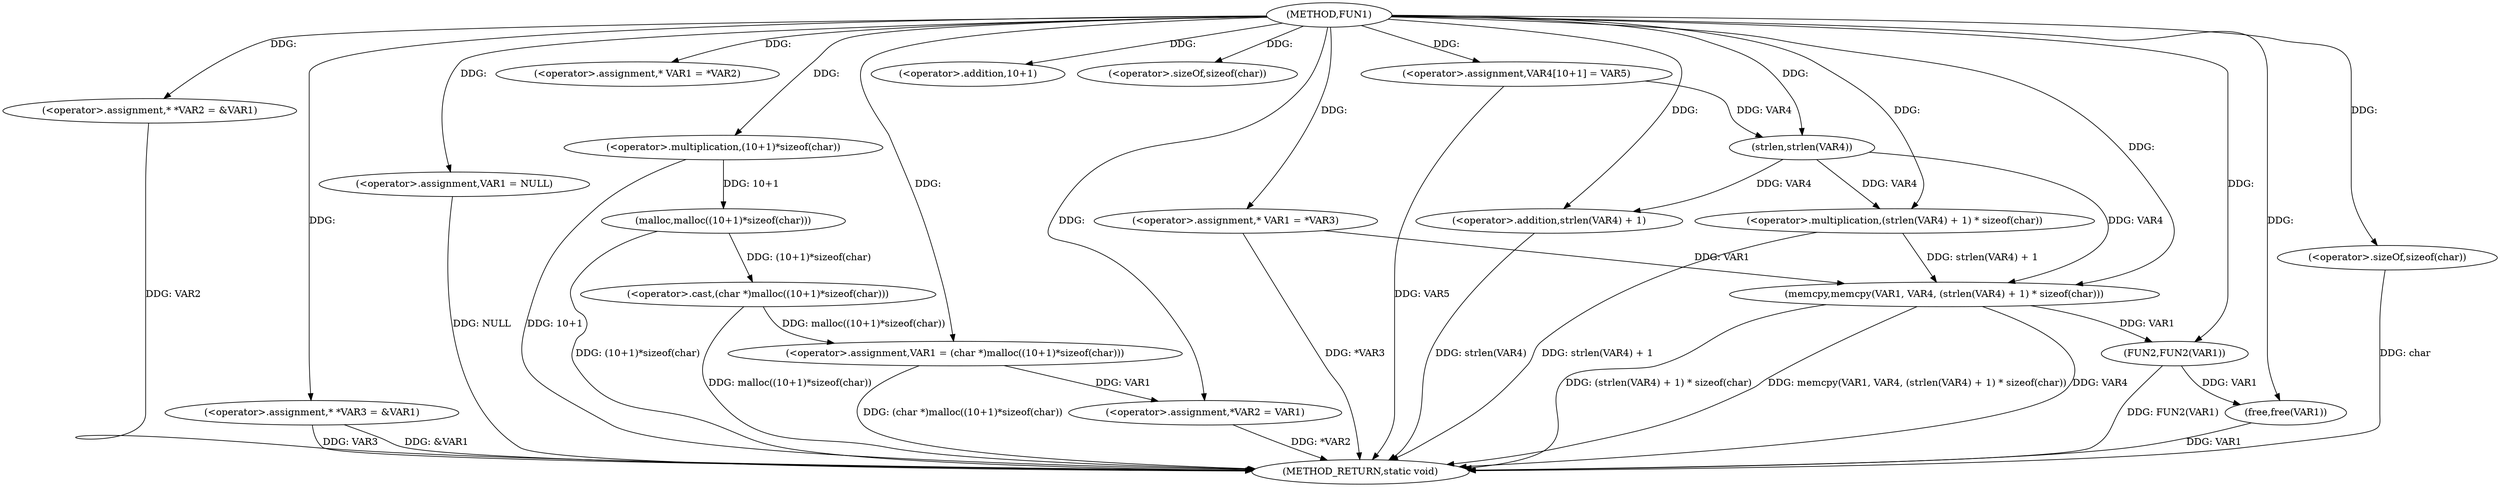 digraph FUN1 {  
"1000100" [label = "(METHOD,FUN1)" ]
"1000162" [label = "(METHOD_RETURN,static void)" ]
"1000104" [label = "(<operator>.assignment,* *VAR2 = &VAR1)" ]
"1000109" [label = "(<operator>.assignment,* *VAR3 = &VAR1)" ]
"1000113" [label = "(<operator>.assignment,VAR1 = NULL)" ]
"1000118" [label = "(<operator>.assignment,* VAR1 = *VAR2)" ]
"1000122" [label = "(<operator>.assignment,VAR1 = (char *)malloc((10+1)*sizeof(char)))" ]
"1000124" [label = "(<operator>.cast,(char *)malloc((10+1)*sizeof(char)))" ]
"1000126" [label = "(malloc,malloc((10+1)*sizeof(char)))" ]
"1000127" [label = "(<operator>.multiplication,(10+1)*sizeof(char))" ]
"1000128" [label = "(<operator>.addition,10+1)" ]
"1000131" [label = "(<operator>.sizeOf,sizeof(char))" ]
"1000133" [label = "(<operator>.assignment,*VAR2 = VAR1)" ]
"1000139" [label = "(<operator>.assignment,* VAR1 = *VAR3)" ]
"1000145" [label = "(<operator>.assignment,VAR4[10+1] = VAR5)" ]
"1000148" [label = "(memcpy,memcpy(VAR1, VAR4, (strlen(VAR4) + 1) * sizeof(char)))" ]
"1000151" [label = "(<operator>.multiplication,(strlen(VAR4) + 1) * sizeof(char))" ]
"1000152" [label = "(<operator>.addition,strlen(VAR4) + 1)" ]
"1000153" [label = "(strlen,strlen(VAR4))" ]
"1000156" [label = "(<operator>.sizeOf,sizeof(char))" ]
"1000158" [label = "(FUN2,FUN2(VAR1))" ]
"1000160" [label = "(free,free(VAR1))" ]
  "1000124" -> "1000162"  [ label = "DDG: malloc((10+1)*sizeof(char))"] 
  "1000148" -> "1000162"  [ label = "DDG: (strlen(VAR4) + 1) * sizeof(char)"] 
  "1000156" -> "1000162"  [ label = "DDG: char"] 
  "1000104" -> "1000162"  [ label = "DDG: VAR2"] 
  "1000151" -> "1000162"  [ label = "DDG: strlen(VAR4) + 1"] 
  "1000113" -> "1000162"  [ label = "DDG: NULL"] 
  "1000148" -> "1000162"  [ label = "DDG: memcpy(VAR1, VAR4, (strlen(VAR4) + 1) * sizeof(char))"] 
  "1000148" -> "1000162"  [ label = "DDG: VAR4"] 
  "1000122" -> "1000162"  [ label = "DDG: (char *)malloc((10+1)*sizeof(char))"] 
  "1000139" -> "1000162"  [ label = "DDG: *VAR3"] 
  "1000158" -> "1000162"  [ label = "DDG: FUN2(VAR1)"] 
  "1000133" -> "1000162"  [ label = "DDG: *VAR2"] 
  "1000126" -> "1000162"  [ label = "DDG: (10+1)*sizeof(char)"] 
  "1000152" -> "1000162"  [ label = "DDG: strlen(VAR4)"] 
  "1000109" -> "1000162"  [ label = "DDG: VAR3"] 
  "1000127" -> "1000162"  [ label = "DDG: 10+1"] 
  "1000145" -> "1000162"  [ label = "DDG: VAR5"] 
  "1000109" -> "1000162"  [ label = "DDG: &VAR1"] 
  "1000160" -> "1000162"  [ label = "DDG: VAR1"] 
  "1000100" -> "1000104"  [ label = "DDG: "] 
  "1000100" -> "1000109"  [ label = "DDG: "] 
  "1000100" -> "1000113"  [ label = "DDG: "] 
  "1000100" -> "1000118"  [ label = "DDG: "] 
  "1000124" -> "1000122"  [ label = "DDG: malloc((10+1)*sizeof(char))"] 
  "1000100" -> "1000122"  [ label = "DDG: "] 
  "1000126" -> "1000124"  [ label = "DDG: (10+1)*sizeof(char)"] 
  "1000127" -> "1000126"  [ label = "DDG: 10+1"] 
  "1000100" -> "1000127"  [ label = "DDG: "] 
  "1000100" -> "1000128"  [ label = "DDG: "] 
  "1000100" -> "1000131"  [ label = "DDG: "] 
  "1000122" -> "1000133"  [ label = "DDG: VAR1"] 
  "1000100" -> "1000133"  [ label = "DDG: "] 
  "1000100" -> "1000139"  [ label = "DDG: "] 
  "1000100" -> "1000145"  [ label = "DDG: "] 
  "1000139" -> "1000148"  [ label = "DDG: VAR1"] 
  "1000100" -> "1000148"  [ label = "DDG: "] 
  "1000153" -> "1000148"  [ label = "DDG: VAR4"] 
  "1000151" -> "1000148"  [ label = "DDG: strlen(VAR4) + 1"] 
  "1000153" -> "1000151"  [ label = "DDG: VAR4"] 
  "1000100" -> "1000151"  [ label = "DDG: "] 
  "1000153" -> "1000152"  [ label = "DDG: VAR4"] 
  "1000145" -> "1000153"  [ label = "DDG: VAR4"] 
  "1000100" -> "1000153"  [ label = "DDG: "] 
  "1000100" -> "1000152"  [ label = "DDG: "] 
  "1000100" -> "1000156"  [ label = "DDG: "] 
  "1000148" -> "1000158"  [ label = "DDG: VAR1"] 
  "1000100" -> "1000158"  [ label = "DDG: "] 
  "1000158" -> "1000160"  [ label = "DDG: VAR1"] 
  "1000100" -> "1000160"  [ label = "DDG: "] 
}

